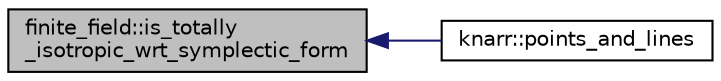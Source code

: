 digraph "finite_field::is_totally_isotropic_wrt_symplectic_form"
{
  edge [fontname="Helvetica",fontsize="10",labelfontname="Helvetica",labelfontsize="10"];
  node [fontname="Helvetica",fontsize="10",shape=record];
  rankdir="LR";
  Node7755 [label="finite_field::is_totally\l_isotropic_wrt_symplectic_form",height=0.2,width=0.4,color="black", fillcolor="grey75", style="filled", fontcolor="black"];
  Node7755 -> Node7756 [dir="back",color="midnightblue",fontsize="10",style="solid",fontname="Helvetica"];
  Node7756 [label="knarr::points_and_lines",height=0.2,width=0.4,color="black", fillcolor="white", style="filled",URL="$d7/de5/classknarr.html#abb50a19df35495d508b0cb127d4eb908"];
}

